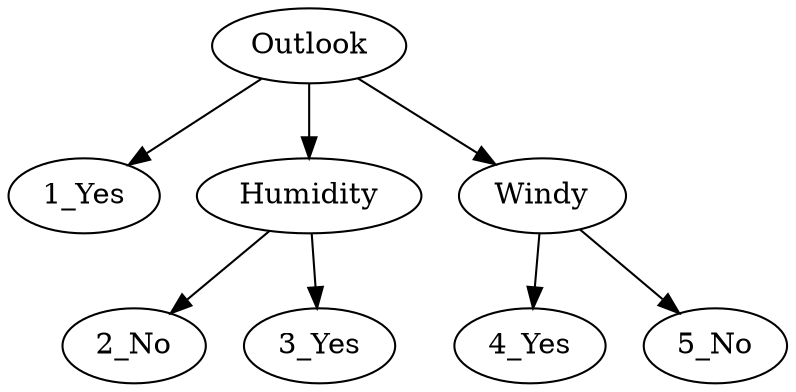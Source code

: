 strict digraph "" {
	Outlook -> "1_Yes";
	Outlook -> Humidity;
	Outlook -> Windy;
	Humidity -> "2_No";
	Humidity -> "3_Yes";
	Windy -> "4_Yes";
	Windy -> "5_No";
}
